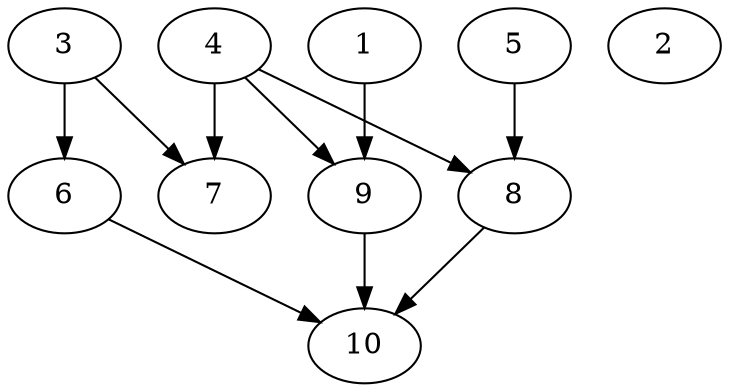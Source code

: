// DAG automatically generated by daggen at Tue Aug  6 16:21:19 2019
// ./daggen --dot -n 10 --ccr 0.3 --fat 0.8 --regular 0.5 --density 0.7 --mindata 5242880 --maxdata 52428800 
digraph G {
  1 [size="173015040", alpha="0.14", expect_size="51904512"] 
  1 -> 9 [size ="51904512"]
  2 [size="113766400", alpha="0.10", expect_size="34129920"] 
  3 [size="142134613", alpha="0.10", expect_size="42640384"] 
  3 -> 6 [size ="42640384"]
  3 -> 7 [size ="42640384"]
  4 [size="170666667", alpha="0.19", expect_size="51200000"] 
  4 -> 7 [size ="51200000"]
  4 -> 8 [size ="51200000"]
  4 -> 9 [size ="51200000"]
  5 [size="77045760", alpha="0.05", expect_size="23113728"] 
  5 -> 8 [size ="23113728"]
  6 [size="154651307", alpha="0.02", expect_size="46395392"] 
  6 -> 10 [size ="46395392"]
  7 [size="32481280", alpha="0.05", expect_size="9744384"] 
  8 [size="92317013", alpha="0.11", expect_size="27695104"] 
  8 -> 10 [size ="27695104"]
  9 [size="66044587", alpha="0.19", expect_size="19813376"] 
  9 -> 10 [size ="19813376"]
  10 [size="124631040", alpha="0.05", expect_size="37389312"] 
}
